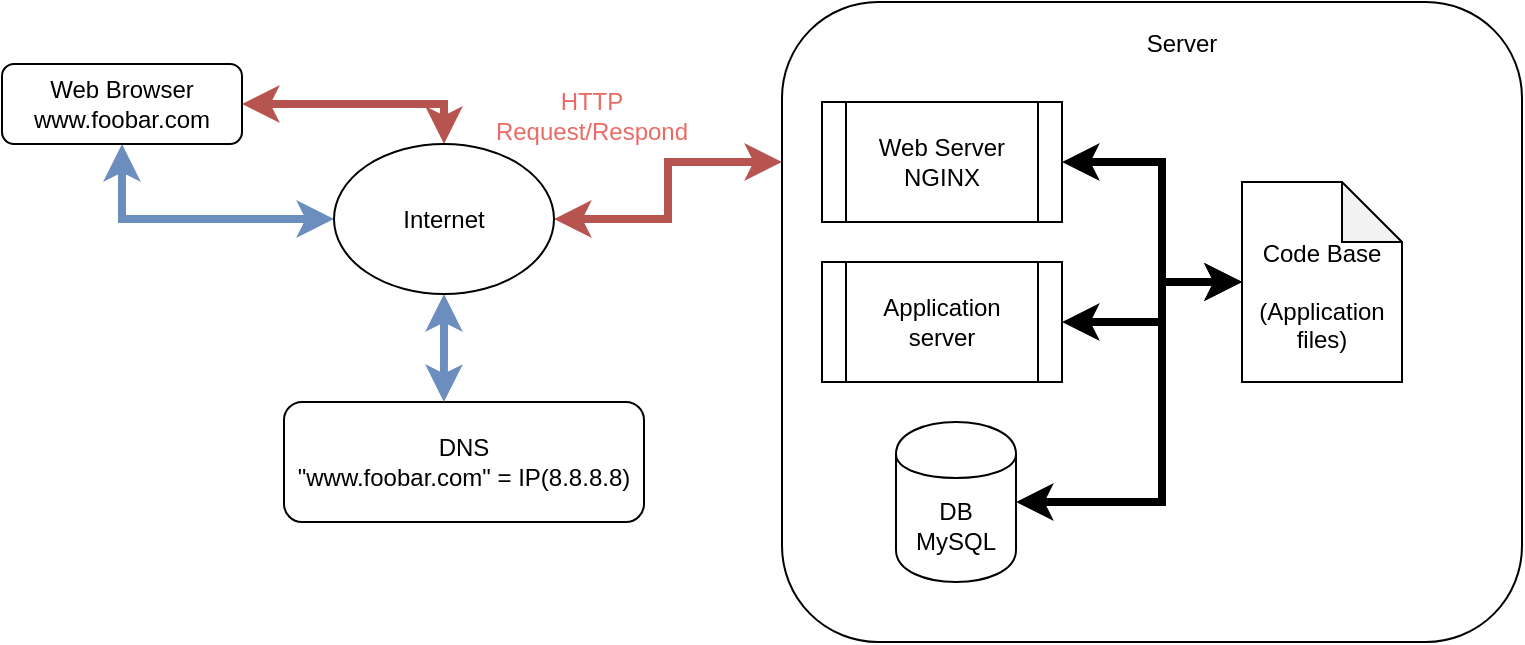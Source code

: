 <mxfile version="12.8.1" type="device"><diagram id="C5RBs43oDa-KdzZeNtuy" name="Page-1"><mxGraphModel dx="862" dy="479" grid="1" gridSize="10" guides="1" tooltips="1" connect="1" arrows="1" fold="1" page="1" pageScale="1" pageWidth="827" pageHeight="1169" math="0" shadow="0"><root><mxCell id="WIyWlLk6GJQsqaUBKTNV-0"/><mxCell id="WIyWlLk6GJQsqaUBKTNV-1" parent="WIyWlLk6GJQsqaUBKTNV-0"/><mxCell id="b7tJTNoVzZHX0EI_ZaAW-10" style="edgeStyle=orthogonalEdgeStyle;rounded=0;orthogonalLoop=1;jettySize=auto;html=1;entryX=0;entryY=0.5;entryDx=0;entryDy=0;startArrow=classic;startFill=1;strokeWidth=4;exitX=0.5;exitY=1;exitDx=0;exitDy=0;fillColor=#dae8fc;strokeColor=#6c8ebf;" edge="1" parent="WIyWlLk6GJQsqaUBKTNV-1" source="WIyWlLk6GJQsqaUBKTNV-3" target="b7tJTNoVzZHX0EI_ZaAW-4"><mxGeometry relative="1" as="geometry"/></mxCell><mxCell id="b7tJTNoVzZHX0EI_ZaAW-12" style="edgeStyle=orthogonalEdgeStyle;rounded=0;orthogonalLoop=1;jettySize=auto;html=1;entryX=0.5;entryY=0;entryDx=0;entryDy=0;startArrow=classic;startFill=1;strokeWidth=4;fillColor=#f8cecc;strokeColor=#b85450;" edge="1" parent="WIyWlLk6GJQsqaUBKTNV-1" source="WIyWlLk6GJQsqaUBKTNV-3" target="b7tJTNoVzZHX0EI_ZaAW-4"><mxGeometry relative="1" as="geometry"/></mxCell><mxCell id="WIyWlLk6GJQsqaUBKTNV-3" value="&lt;div&gt;Web Browser&lt;/div&gt;&lt;div&gt;www.foobar.com&lt;br&gt;&lt;/div&gt;" style="rounded=1;whiteSpace=wrap;html=1;fontSize=12;glass=0;strokeWidth=1;shadow=0;" parent="WIyWlLk6GJQsqaUBKTNV-1" vertex="1"><mxGeometry x="40" y="71" width="120" height="40" as="geometry"/></mxCell><mxCell id="WIyWlLk6GJQsqaUBKTNV-7" value="&lt;div&gt;DNS&lt;/div&gt;&lt;div&gt;&quot;www.foobar.com&quot; = IP(8.8.8.8)&lt;br&gt;&lt;/div&gt;" style="rounded=1;whiteSpace=wrap;html=1;fontSize=12;glass=0;strokeWidth=1;shadow=0;" parent="WIyWlLk6GJQsqaUBKTNV-1" vertex="1"><mxGeometry x="181" y="240" width="180" height="60" as="geometry"/></mxCell><mxCell id="WIyWlLk6GJQsqaUBKTNV-12" value="" style="rounded=1;whiteSpace=wrap;html=1;fontSize=12;glass=0;strokeWidth=1;shadow=0;" parent="WIyWlLk6GJQsqaUBKTNV-1" vertex="1"><mxGeometry x="430" y="40" width="370" height="320" as="geometry"/></mxCell><mxCell id="b7tJTNoVzZHX0EI_ZaAW-19" style="edgeStyle=orthogonalEdgeStyle;rounded=0;orthogonalLoop=1;jettySize=auto;html=1;entryX=0;entryY=0.5;entryDx=0;entryDy=0;entryPerimeter=0;startArrow=classic;startFill=1;strokeWidth=4;" edge="1" parent="WIyWlLk6GJQsqaUBKTNV-1" source="b7tJTNoVzZHX0EI_ZaAW-3" target="b7tJTNoVzZHX0EI_ZaAW-17"><mxGeometry relative="1" as="geometry"><Array as="points"><mxPoint x="620" y="120"/><mxPoint x="620" y="180"/></Array></mxGeometry></mxCell><mxCell id="b7tJTNoVzZHX0EI_ZaAW-3" value="&lt;div&gt;Web Server&lt;/div&gt;&lt;div&gt;NGINX&lt;br&gt;&lt;/div&gt;" style="shape=process;whiteSpace=wrap;html=1;backgroundOutline=1;" vertex="1" parent="WIyWlLk6GJQsqaUBKTNV-1"><mxGeometry x="450" y="90" width="120" height="60" as="geometry"/></mxCell><mxCell id="b7tJTNoVzZHX0EI_ZaAW-5" style="edgeStyle=orthogonalEdgeStyle;rounded=0;orthogonalLoop=1;jettySize=auto;html=1;entryX=0.444;entryY=0;entryDx=0;entryDy=0;entryPerimeter=0;startArrow=classic;startFill=1;fillColor=#dae8fc;strokeColor=#6c8ebf;strokeWidth=4;" edge="1" parent="WIyWlLk6GJQsqaUBKTNV-1" source="b7tJTNoVzZHX0EI_ZaAW-4" target="WIyWlLk6GJQsqaUBKTNV-7"><mxGeometry relative="1" as="geometry"/></mxCell><mxCell id="b7tJTNoVzZHX0EI_ZaAW-13" style="edgeStyle=orthogonalEdgeStyle;rounded=0;orthogonalLoop=1;jettySize=auto;html=1;entryX=0;entryY=0.25;entryDx=0;entryDy=0;startArrow=classic;startFill=1;strokeWidth=4;fillColor=#f8cecc;strokeColor=#b85450;" edge="1" parent="WIyWlLk6GJQsqaUBKTNV-1" source="b7tJTNoVzZHX0EI_ZaAW-4" target="WIyWlLk6GJQsqaUBKTNV-12"><mxGeometry relative="1" as="geometry"/></mxCell><mxCell id="b7tJTNoVzZHX0EI_ZaAW-4" value="Internet" style="ellipse;whiteSpace=wrap;html=1;" vertex="1" parent="WIyWlLk6GJQsqaUBKTNV-1"><mxGeometry x="206" y="111" width="110" height="75" as="geometry"/></mxCell><mxCell id="b7tJTNoVzZHX0EI_ZaAW-14" value="&lt;div align=&quot;center&quot;&gt;&lt;font color=&quot;#EA6B66&quot;&gt;HTTP&lt;/font&gt;&lt;/div&gt;&lt;div align=&quot;center&quot;&gt;&lt;font color=&quot;#EA6B66&quot;&gt;Request/Respond&lt;/font&gt;&lt;br&gt;&lt;/div&gt;" style="text;html=1;align=center;verticalAlign=middle;whiteSpace=wrap;rounded=0;" vertex="1" parent="WIyWlLk6GJQsqaUBKTNV-1"><mxGeometry x="280" y="87" width="110" height="20" as="geometry"/></mxCell><mxCell id="b7tJTNoVzZHX0EI_ZaAW-20" style="edgeStyle=orthogonalEdgeStyle;rounded=0;orthogonalLoop=1;jettySize=auto;html=1;startArrow=classic;startFill=1;strokeWidth=4;" edge="1" parent="WIyWlLk6GJQsqaUBKTNV-1" source="b7tJTNoVzZHX0EI_ZaAW-15"><mxGeometry relative="1" as="geometry"><mxPoint x="660" y="180" as="targetPoint"/><Array as="points"><mxPoint x="620" y="200"/><mxPoint x="620" y="180"/></Array></mxGeometry></mxCell><mxCell id="b7tJTNoVzZHX0EI_ZaAW-15" value="&lt;div&gt;Application&lt;/div&gt;&lt;div&gt;server&lt;br&gt;&lt;/div&gt;" style="shape=process;whiteSpace=wrap;html=1;backgroundOutline=1;" vertex="1" parent="WIyWlLk6GJQsqaUBKTNV-1"><mxGeometry x="450" y="170" width="120" height="60" as="geometry"/></mxCell><mxCell id="b7tJTNoVzZHX0EI_ZaAW-22" style="edgeStyle=orthogonalEdgeStyle;rounded=0;orthogonalLoop=1;jettySize=auto;html=1;entryX=0;entryY=0.5;entryDx=0;entryDy=0;entryPerimeter=0;startArrow=classic;startFill=1;strokeWidth=4;" edge="1" parent="WIyWlLk6GJQsqaUBKTNV-1" source="b7tJTNoVzZHX0EI_ZaAW-16" target="b7tJTNoVzZHX0EI_ZaAW-17"><mxGeometry relative="1" as="geometry"><Array as="points"><mxPoint x="620" y="290"/><mxPoint x="620" y="180"/></Array></mxGeometry></mxCell><mxCell id="b7tJTNoVzZHX0EI_ZaAW-16" value="&lt;div&gt;DB&lt;/div&gt;&lt;div&gt;MySQL&lt;br&gt;&lt;/div&gt;" style="shape=cylinder;whiteSpace=wrap;html=1;boundedLbl=1;backgroundOutline=1;" vertex="1" parent="WIyWlLk6GJQsqaUBKTNV-1"><mxGeometry x="487" y="250" width="60" height="80" as="geometry"/></mxCell><mxCell id="b7tJTNoVzZHX0EI_ZaAW-17" value="&lt;div&gt;&lt;br&gt;&lt;/div&gt;&lt;div&gt;Code Base&lt;/div&gt;&lt;div&gt;&lt;br&gt;&lt;/div&gt;&lt;div&gt;(Application files)&lt;br&gt;&lt;/div&gt;" style="shape=note;whiteSpace=wrap;html=1;backgroundOutline=1;darkOpacity=0.05;" vertex="1" parent="WIyWlLk6GJQsqaUBKTNV-1"><mxGeometry x="660" y="130" width="80" height="100" as="geometry"/></mxCell><mxCell id="b7tJTNoVzZHX0EI_ZaAW-18" value="Server" style="text;html=1;strokeColor=none;fillColor=none;align=center;verticalAlign=middle;whiteSpace=wrap;rounded=0;" vertex="1" parent="WIyWlLk6GJQsqaUBKTNV-1"><mxGeometry x="610" y="51" width="40" height="20" as="geometry"/></mxCell></root></mxGraphModel></diagram></mxfile>